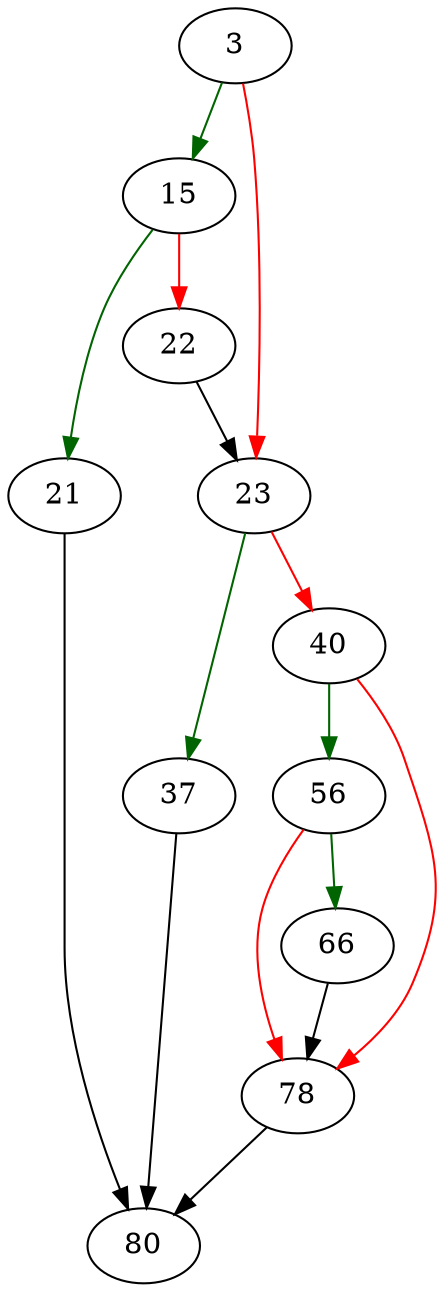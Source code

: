 strict digraph "sqlite3IdListAppend" {
	// Node definitions.
	3 [entry=true];
	15;
	23;
	21;
	22;
	80;
	37;
	40;
	56;
	78;
	66;

	// Edge definitions.
	3 -> 15 [
		color=darkgreen
		cond=true
	];
	3 -> 23 [
		color=red
		cond=false
	];
	15 -> 21 [
		color=darkgreen
		cond=true
	];
	15 -> 22 [
		color=red
		cond=false
	];
	23 -> 37 [
		color=darkgreen
		cond=true
	];
	23 -> 40 [
		color=red
		cond=false
	];
	21 -> 80;
	22 -> 23;
	37 -> 80;
	40 -> 56 [
		color=darkgreen
		cond=true
	];
	40 -> 78 [
		color=red
		cond=false
	];
	56 -> 78 [
		color=red
		cond=false
	];
	56 -> 66 [
		color=darkgreen
		cond=true
	];
	78 -> 80;
	66 -> 78;
}